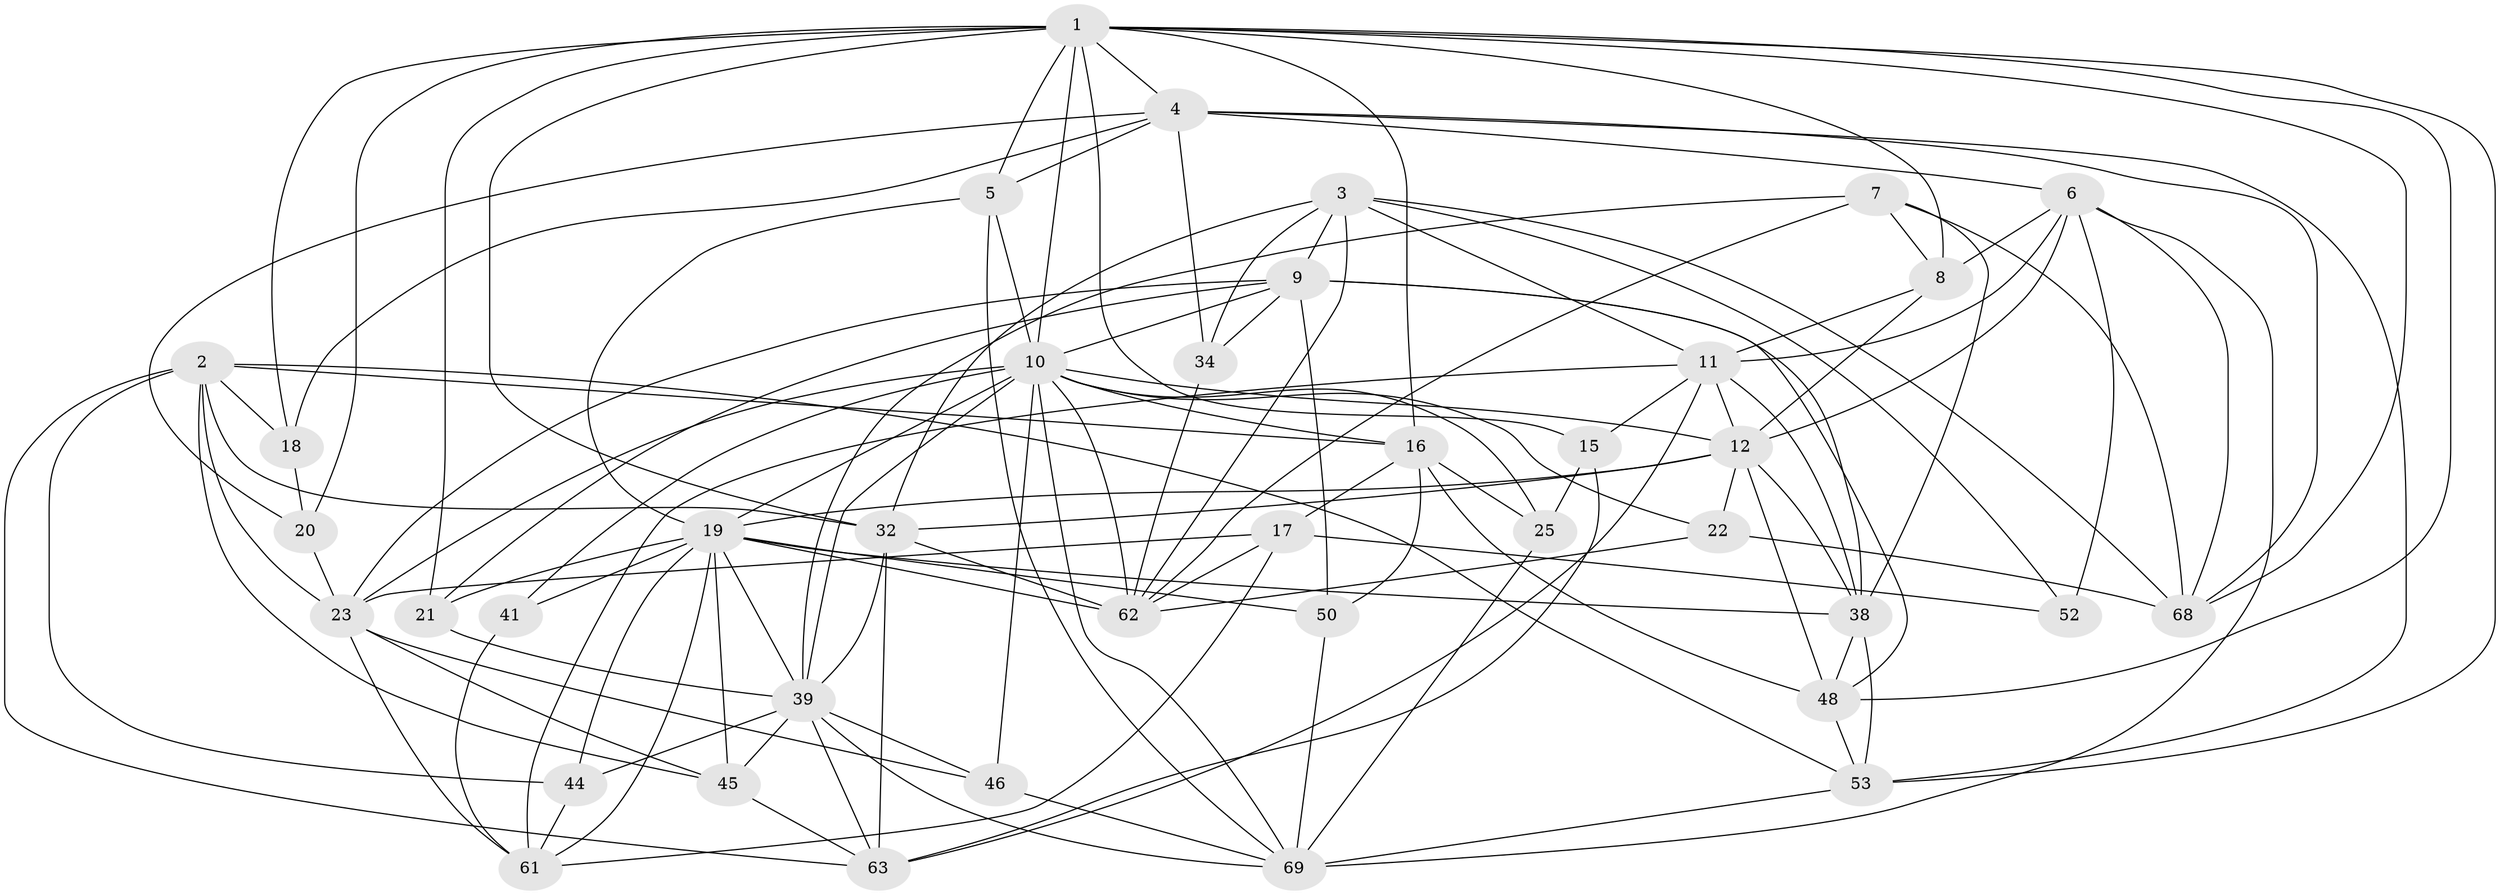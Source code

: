 // original degree distribution, {4: 1.0}
// Generated by graph-tools (version 1.1) at 2025/20/03/04/25 18:20:29]
// undirected, 39 vertices, 125 edges
graph export_dot {
graph [start="1"]
  node [color=gray90,style=filled];
  1 [super="+37+14"];
  2 [super="+26+42"];
  3 [super="+57"];
  4 [super="+89+87"];
  5 [super="+79"];
  6 [super="+85+27+72"];
  7 [super="+13"];
  8 [super="+35"];
  9 [super="+29"];
  10 [super="+81+88+64+59"];
  11 [super="+28"];
  12 [super="+30+58"];
  15;
  16 [super="+73+36"];
  17 [super="+55"];
  18;
  19 [super="+74+31+24"];
  20;
  21;
  22;
  23 [super="+33+91"];
  25;
  32 [super="+71+75"];
  34;
  38 [super="+54+47"];
  39 [super="+93+76"];
  41;
  44;
  45 [super="+92"];
  46;
  48 [super="+51"];
  50;
  52;
  53 [super="+96"];
  61 [super="+86"];
  62 [super="+77"];
  63 [super="+65"];
  68 [super="+83"];
  69 [super="+97"];
  1 -- 16;
  1 -- 5 [weight=2];
  1 -- 8 [weight=2];
  1 -- 48;
  1 -- 18;
  1 -- 21;
  1 -- 53;
  1 -- 32 [weight=2];
  1 -- 10;
  1 -- 4;
  1 -- 20;
  1 -- 68;
  1 -- 15;
  2 -- 16;
  2 -- 45;
  2 -- 18;
  2 -- 44;
  2 -- 23;
  2 -- 53;
  2 -- 63;
  2 -- 32;
  3 -- 52 [weight=2];
  3 -- 32;
  3 -- 34;
  3 -- 9;
  3 -- 62;
  3 -- 68;
  3 -- 11;
  4 -- 20;
  4 -- 5;
  4 -- 18;
  4 -- 34;
  4 -- 53;
  4 -- 68;
  4 -- 6;
  5 -- 69;
  5 -- 10;
  5 -- 19;
  6 -- 8 [weight=3];
  6 -- 68 [weight=2];
  6 -- 52;
  6 -- 69;
  6 -- 11;
  6 -- 12;
  7 -- 68 [weight=2];
  7 -- 62;
  7 -- 8;
  7 -- 38;
  7 -- 39;
  8 -- 12;
  8 -- 11;
  9 -- 21;
  9 -- 23;
  9 -- 48;
  9 -- 34;
  9 -- 50;
  9 -- 38;
  9 -- 10;
  10 -- 62;
  10 -- 41;
  10 -- 22;
  10 -- 25;
  10 -- 12;
  10 -- 39;
  10 -- 23;
  10 -- 16;
  10 -- 69;
  10 -- 46;
  10 -- 19;
  11 -- 61;
  11 -- 38;
  11 -- 63;
  11 -- 12;
  11 -- 15;
  12 -- 38;
  12 -- 48 [weight=2];
  12 -- 22;
  12 -- 32;
  12 -- 19;
  15 -- 25;
  15 -- 63;
  16 -- 17 [weight=2];
  16 -- 25;
  16 -- 48;
  16 -- 50;
  17 -- 52;
  17 -- 62;
  17 -- 23;
  17 -- 61;
  18 -- 20;
  19 -- 21;
  19 -- 50;
  19 -- 45 [weight=2];
  19 -- 39;
  19 -- 41 [weight=2];
  19 -- 61;
  19 -- 44;
  19 -- 62;
  19 -- 38;
  20 -- 23;
  21 -- 39;
  22 -- 62;
  22 -- 68;
  23 -- 45;
  23 -- 61;
  23 -- 46;
  25 -- 69;
  32 -- 63;
  32 -- 39;
  32 -- 62;
  34 -- 62;
  38 -- 48 [weight=2];
  38 -- 53;
  39 -- 44;
  39 -- 45;
  39 -- 69;
  39 -- 46;
  39 -- 63;
  41 -- 61;
  44 -- 61;
  45 -- 63;
  46 -- 69;
  48 -- 53;
  50 -- 69;
  53 -- 69;
}
